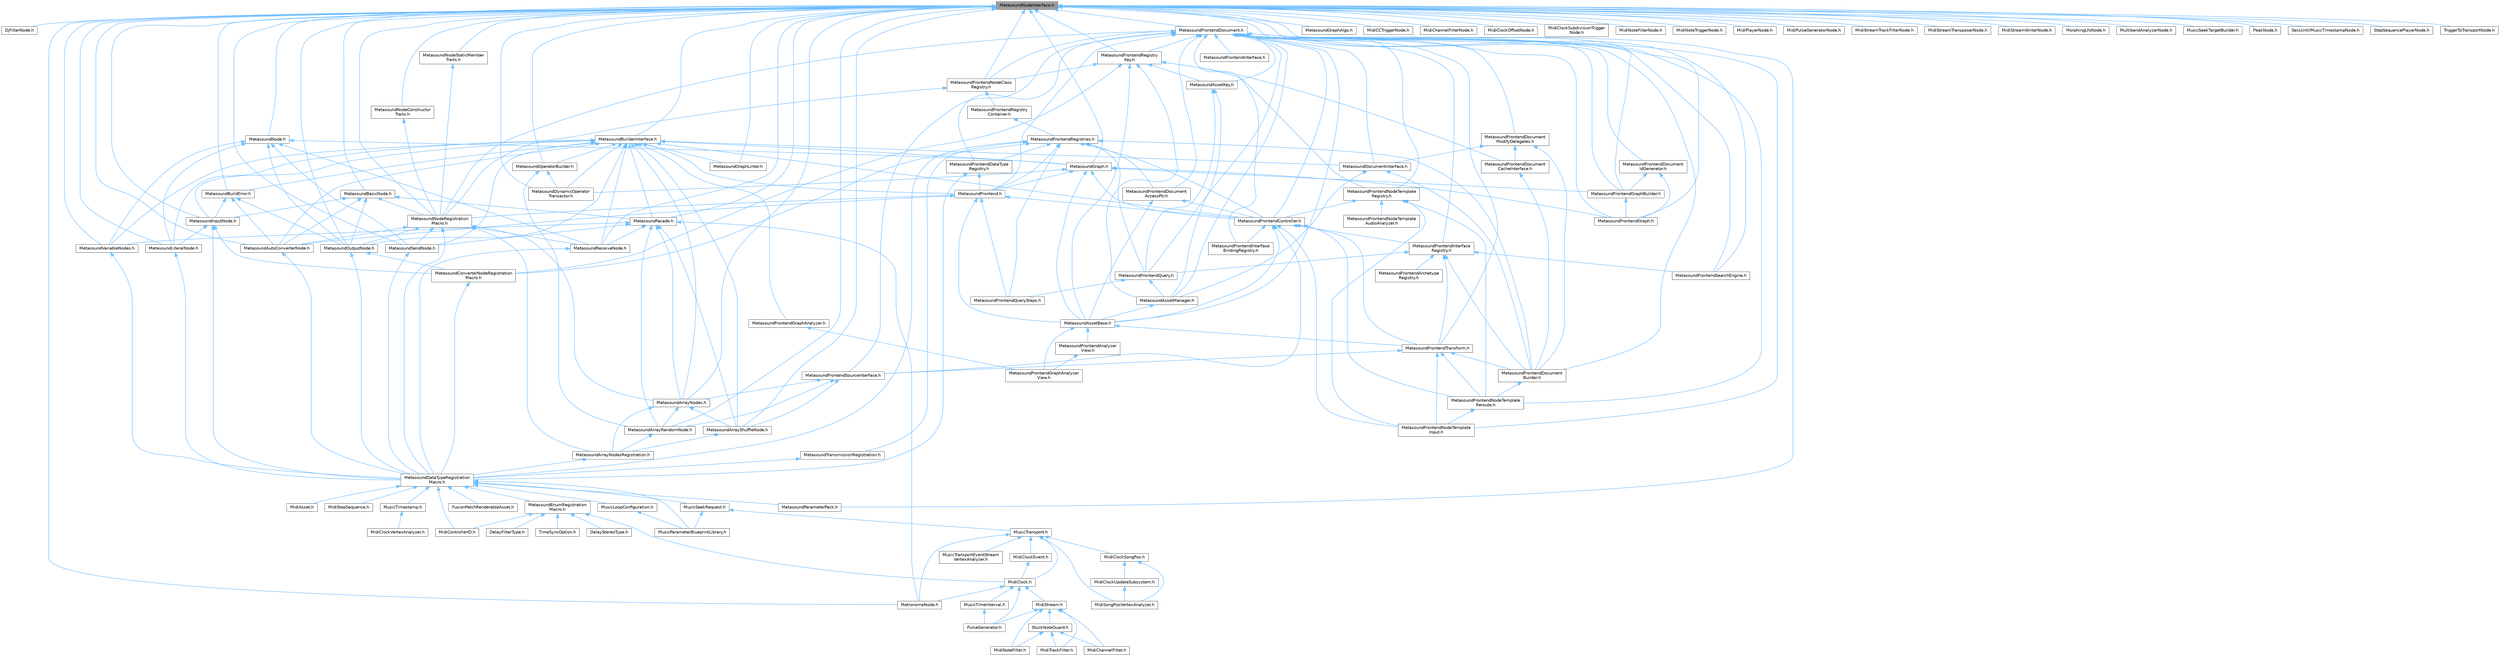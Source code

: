 digraph "MetasoundNodeInterface.h"
{
 // INTERACTIVE_SVG=YES
 // LATEX_PDF_SIZE
  bgcolor="transparent";
  edge [fontname=Helvetica,fontsize=10,labelfontname=Helvetica,labelfontsize=10];
  node [fontname=Helvetica,fontsize=10,shape=box,height=0.2,width=0.4];
  Node1 [id="Node000001",label="MetasoundNodeInterface.h",height=0.2,width=0.4,color="gray40", fillcolor="grey60", style="filled", fontcolor="black",tooltip=" "];
  Node1 -> Node2 [id="edge1_Node000001_Node000002",dir="back",color="steelblue1",style="solid",tooltip=" "];
  Node2 [id="Node000002",label="DjFilterNode.h",height=0.2,width=0.4,color="grey40", fillcolor="white", style="filled",URL="$d8/d6c/DjFilterNode_8h.html",tooltip=" "];
  Node1 -> Node3 [id="edge2_Node000001_Node000003",dir="back",color="steelblue1",style="solid",tooltip=" "];
  Node3 [id="Node000003",label="MetasoundArrayNodes.h",height=0.2,width=0.4,color="grey40", fillcolor="white", style="filled",URL="$de/d05/MetasoundArrayNodes_8h.html",tooltip=" "];
  Node3 -> Node4 [id="edge3_Node000003_Node000004",dir="back",color="steelblue1",style="solid",tooltip=" "];
  Node4 [id="Node000004",label="MetasoundArrayNodesRegistration.h",height=0.2,width=0.4,color="grey40", fillcolor="white", style="filled",URL="$d2/d35/MetasoundArrayNodesRegistration_8h.html",tooltip=" "];
  Node4 -> Node5 [id="edge4_Node000004_Node000005",dir="back",color="steelblue1",style="solid",tooltip=" "];
  Node5 [id="Node000005",label="MetasoundDataTypeRegistration\lMacro.h",height=0.2,width=0.4,color="grey40", fillcolor="white", style="filled",URL="$d1/d2b/MetasoundDataTypeRegistrationMacro_8h.html",tooltip=" "];
  Node5 -> Node6 [id="edge5_Node000005_Node000006",dir="back",color="steelblue1",style="solid",tooltip=" "];
  Node6 [id="Node000006",label="FusionPatchRenderableAsset.h",height=0.2,width=0.4,color="grey40", fillcolor="white", style="filled",URL="$d0/dd5/FusionPatchRenderableAsset_8h.html",tooltip=" "];
  Node5 -> Node7 [id="edge6_Node000005_Node000007",dir="back",color="steelblue1",style="solid",tooltip=" "];
  Node7 [id="Node000007",label="MetasoundEnumRegistration\lMacro.h",height=0.2,width=0.4,color="grey40", fillcolor="white", style="filled",URL="$dd/da6/MetasoundEnumRegistrationMacro_8h.html",tooltip=" "];
  Node7 -> Node8 [id="edge7_Node000007_Node000008",dir="back",color="steelblue1",style="solid",tooltip=" "];
  Node8 [id="Node000008",label="DelayFilterType.h",height=0.2,width=0.4,color="grey40", fillcolor="white", style="filled",URL="$da/d13/DelayFilterType_8h.html",tooltip=" "];
  Node7 -> Node9 [id="edge8_Node000007_Node000009",dir="back",color="steelblue1",style="solid",tooltip=" "];
  Node9 [id="Node000009",label="DelayStereoType.h",height=0.2,width=0.4,color="grey40", fillcolor="white", style="filled",URL="$d4/db3/DelayStereoType_8h.html",tooltip=" "];
  Node7 -> Node10 [id="edge9_Node000007_Node000010",dir="back",color="steelblue1",style="solid",tooltip=" "];
  Node10 [id="Node000010",label="MidiClock.h",height=0.2,width=0.4,color="grey40", fillcolor="white", style="filled",URL="$df/d88/MidiClock_8h.html",tooltip=" "];
  Node10 -> Node11 [id="edge10_Node000010_Node000011",dir="back",color="steelblue1",style="solid",tooltip=" "];
  Node11 [id="Node000011",label="MetronomeNode.h",height=0.2,width=0.4,color="grey40", fillcolor="white", style="filled",URL="$d9/daa/MetronomeNode_8h.html",tooltip=" "];
  Node10 -> Node12 [id="edge11_Node000010_Node000012",dir="back",color="steelblue1",style="solid",tooltip=" "];
  Node12 [id="Node000012",label="MidiStream.h",height=0.2,width=0.4,color="grey40", fillcolor="white", style="filled",URL="$d8/ded/MidiStream_8h.html",tooltip=" "];
  Node12 -> Node13 [id="edge12_Node000012_Node000013",dir="back",color="steelblue1",style="solid",tooltip=" "];
  Node13 [id="Node000013",label="MidiChannelFilter.h",height=0.2,width=0.4,color="grey40", fillcolor="white", style="filled",URL="$d3/dab/MidiChannelFilter_8h.html",tooltip=" "];
  Node12 -> Node14 [id="edge13_Node000012_Node000014",dir="back",color="steelblue1",style="solid",tooltip=" "];
  Node14 [id="Node000014",label="MidiNoteFilter.h",height=0.2,width=0.4,color="grey40", fillcolor="white", style="filled",URL="$d4/d05/MidiNoteFilter_8h.html",tooltip=" "];
  Node12 -> Node15 [id="edge14_Node000012_Node000015",dir="back",color="steelblue1",style="solid",tooltip=" "];
  Node15 [id="Node000015",label="MidiTrackFilter.h",height=0.2,width=0.4,color="grey40", fillcolor="white", style="filled",URL="$d0/d2f/MidiTrackFilter_8h.html",tooltip=" "];
  Node12 -> Node16 [id="edge15_Node000012_Node000016",dir="back",color="steelblue1",style="solid",tooltip=" "];
  Node16 [id="Node000016",label="PulseGenerator.h",height=0.2,width=0.4,color="grey40", fillcolor="white", style="filled",URL="$da/db3/PulseGenerator_8h.html",tooltip=" "];
  Node12 -> Node17 [id="edge16_Node000012_Node000017",dir="back",color="steelblue1",style="solid",tooltip=" "];
  Node17 [id="Node000017",label="StuckNoteGuard.h",height=0.2,width=0.4,color="grey40", fillcolor="white", style="filled",URL="$df/dcf/StuckNoteGuard_8h.html",tooltip=" "];
  Node17 -> Node13 [id="edge17_Node000017_Node000013",dir="back",color="steelblue1",style="solid",tooltip=" "];
  Node17 -> Node14 [id="edge18_Node000017_Node000014",dir="back",color="steelblue1",style="solid",tooltip=" "];
  Node17 -> Node15 [id="edge19_Node000017_Node000015",dir="back",color="steelblue1",style="solid",tooltip=" "];
  Node10 -> Node18 [id="edge20_Node000010_Node000018",dir="back",color="steelblue1",style="solid",tooltip=" "];
  Node18 [id="Node000018",label="MusicTimeInterval.h",height=0.2,width=0.4,color="grey40", fillcolor="white", style="filled",URL="$dc/da7/MusicTimeInterval_8h.html",tooltip=" "];
  Node18 -> Node16 [id="edge21_Node000018_Node000016",dir="back",color="steelblue1",style="solid",tooltip=" "];
  Node10 -> Node16 [id="edge22_Node000010_Node000016",dir="back",color="steelblue1",style="solid",tooltip=" "];
  Node7 -> Node19 [id="edge23_Node000007_Node000019",dir="back",color="steelblue1",style="solid",tooltip=" "];
  Node19 [id="Node000019",label="MidiControllerID.h",height=0.2,width=0.4,color="grey40", fillcolor="white", style="filled",URL="$d0/d53/MidiControllerID_8h.html",tooltip=" "];
  Node7 -> Node20 [id="edge24_Node000007_Node000020",dir="back",color="steelblue1",style="solid",tooltip=" "];
  Node20 [id="Node000020",label="TimeSyncOption.h",height=0.2,width=0.4,color="grey40", fillcolor="white", style="filled",URL="$d4/dc5/HarmonixMetasound_2Public_2HarmonixMetasound_2DataTypes_2TimeSyncOption_8h.html",tooltip=" "];
  Node5 -> Node21 [id="edge25_Node000005_Node000021",dir="back",color="steelblue1",style="solid",tooltip=" "];
  Node21 [id="Node000021",label="MetasoundParameterPack.h",height=0.2,width=0.4,color="grey40", fillcolor="white", style="filled",URL="$d8/d84/MetasoundParameterPack_8h.html",tooltip=" "];
  Node5 -> Node22 [id="edge26_Node000005_Node000022",dir="back",color="steelblue1",style="solid",tooltip=" "];
  Node22 [id="Node000022",label="MidiAsset.h",height=0.2,width=0.4,color="grey40", fillcolor="white", style="filled",URL="$da/d6b/MidiAsset_8h.html",tooltip=" "];
  Node5 -> Node19 [id="edge27_Node000005_Node000019",dir="back",color="steelblue1",style="solid",tooltip=" "];
  Node5 -> Node23 [id="edge28_Node000005_Node000023",dir="back",color="steelblue1",style="solid",tooltip=" "];
  Node23 [id="Node000023",label="MidiStepSequence.h",height=0.2,width=0.4,color="grey40", fillcolor="white", style="filled",URL="$de/dbc/MidiStepSequence_8h.html",tooltip=" "];
  Node5 -> Node24 [id="edge29_Node000005_Node000024",dir="back",color="steelblue1",style="solid",tooltip=" "];
  Node24 [id="Node000024",label="MusicLoopConfiguration.h",height=0.2,width=0.4,color="grey40", fillcolor="white", style="filled",URL="$de/d33/MusicLoopConfiguration_8h.html",tooltip=" "];
  Node24 -> Node25 [id="edge30_Node000024_Node000025",dir="back",color="steelblue1",style="solid",tooltip=" "];
  Node25 [id="Node000025",label="MusicParameterBlueprintLibrary.h",height=0.2,width=0.4,color="grey40", fillcolor="white", style="filled",URL="$d0/d2e/MusicParameterBlueprintLibrary_8h.html",tooltip=" "];
  Node5 -> Node25 [id="edge31_Node000005_Node000025",dir="back",color="steelblue1",style="solid",tooltip=" "];
  Node5 -> Node26 [id="edge32_Node000005_Node000026",dir="back",color="steelblue1",style="solid",tooltip=" "];
  Node26 [id="Node000026",label="MusicSeekRequest.h",height=0.2,width=0.4,color="grey40", fillcolor="white", style="filled",URL="$d0/d38/MusicSeekRequest_8h.html",tooltip=" "];
  Node26 -> Node25 [id="edge33_Node000026_Node000025",dir="back",color="steelblue1",style="solid",tooltip=" "];
  Node26 -> Node27 [id="edge34_Node000026_Node000027",dir="back",color="steelblue1",style="solid",tooltip=" "];
  Node27 [id="Node000027",label="MusicTransport.h",height=0.2,width=0.4,color="grey40", fillcolor="white", style="filled",URL="$d2/d3d/MusicTransport_8h.html",tooltip=" "];
  Node27 -> Node11 [id="edge35_Node000027_Node000011",dir="back",color="steelblue1",style="solid",tooltip=" "];
  Node27 -> Node10 [id="edge36_Node000027_Node000010",dir="back",color="steelblue1",style="solid",tooltip=" "];
  Node27 -> Node28 [id="edge37_Node000027_Node000028",dir="back",color="steelblue1",style="solid",tooltip=" "];
  Node28 [id="Node000028",label="MidiClockEvent.h",height=0.2,width=0.4,color="grey40", fillcolor="white", style="filled",URL="$d7/d7d/MidiClockEvent_8h.html",tooltip=" "];
  Node28 -> Node10 [id="edge38_Node000028_Node000010",dir="back",color="steelblue1",style="solid",tooltip=" "];
  Node27 -> Node29 [id="edge39_Node000027_Node000029",dir="back",color="steelblue1",style="solid",tooltip=" "];
  Node29 [id="Node000029",label="MidiClockSongPos.h",height=0.2,width=0.4,color="grey40", fillcolor="white", style="filled",URL="$d2/d72/MidiClockSongPos_8h.html",tooltip=" "];
  Node29 -> Node30 [id="edge40_Node000029_Node000030",dir="back",color="steelblue1",style="solid",tooltip=" "];
  Node30 [id="Node000030",label="MidiClockUpdateSubsystem.h",height=0.2,width=0.4,color="grey40", fillcolor="white", style="filled",URL="$dc/d52/MidiClockUpdateSubsystem_8h.html",tooltip=" "];
  Node30 -> Node31 [id="edge41_Node000030_Node000031",dir="back",color="steelblue1",style="solid",tooltip=" "];
  Node31 [id="Node000031",label="MidiSongPosVertexAnalyzer.h",height=0.2,width=0.4,color="grey40", fillcolor="white", style="filled",URL="$db/d10/MidiSongPosVertexAnalyzer_8h.html",tooltip=" "];
  Node29 -> Node31 [id="edge42_Node000029_Node000031",dir="back",color="steelblue1",style="solid",tooltip=" "];
  Node27 -> Node31 [id="edge43_Node000027_Node000031",dir="back",color="steelblue1",style="solid",tooltip=" "];
  Node27 -> Node32 [id="edge44_Node000027_Node000032",dir="back",color="steelblue1",style="solid",tooltip=" "];
  Node32 [id="Node000032",label="MusicTransportEventStream\lVertexAnalyzer.h",height=0.2,width=0.4,color="grey40", fillcolor="white", style="filled",URL="$d1/da4/MusicTransportEventStreamVertexAnalyzer_8h.html",tooltip=" "];
  Node5 -> Node33 [id="edge45_Node000005_Node000033",dir="back",color="steelblue1",style="solid",tooltip=" "];
  Node33 [id="Node000033",label="MusicTimestamp.h",height=0.2,width=0.4,color="grey40", fillcolor="white", style="filled",URL="$dc/d8f/MusicTimestamp_8h.html",tooltip=" "];
  Node33 -> Node34 [id="edge46_Node000033_Node000034",dir="back",color="steelblue1",style="solid",tooltip=" "];
  Node34 [id="Node000034",label="MidiClockVertexAnalyzer.h",height=0.2,width=0.4,color="grey40", fillcolor="white", style="filled",URL="$d5/dfa/MidiClockVertexAnalyzer_8h.html",tooltip=" "];
  Node3 -> Node35 [id="edge47_Node000003_Node000035",dir="back",color="steelblue1",style="solid",tooltip=" "];
  Node35 [id="Node000035",label="MetasoundArrayRandomNode.h",height=0.2,width=0.4,color="grey40", fillcolor="white", style="filled",URL="$d3/d94/MetasoundArrayRandomNode_8h.html",tooltip=" "];
  Node35 -> Node4 [id="edge48_Node000035_Node000004",dir="back",color="steelblue1",style="solid",tooltip=" "];
  Node3 -> Node36 [id="edge49_Node000003_Node000036",dir="back",color="steelblue1",style="solid",tooltip=" "];
  Node36 [id="Node000036",label="MetasoundArrayShuffleNode.h",height=0.2,width=0.4,color="grey40", fillcolor="white", style="filled",URL="$db/dcb/MetasoundArrayShuffleNode_8h.html",tooltip=" "];
  Node36 -> Node4 [id="edge50_Node000036_Node000004",dir="back",color="steelblue1",style="solid",tooltip=" "];
  Node1 -> Node35 [id="edge51_Node000001_Node000035",dir="back",color="steelblue1",style="solid",tooltip=" "];
  Node1 -> Node36 [id="edge52_Node000001_Node000036",dir="back",color="steelblue1",style="solid",tooltip=" "];
  Node1 -> Node37 [id="edge53_Node000001_Node000037",dir="back",color="steelblue1",style="solid",tooltip=" "];
  Node37 [id="Node000037",label="MetasoundAutoConverterNode.h",height=0.2,width=0.4,color="grey40", fillcolor="white", style="filled",URL="$de/d7e/MetasoundAutoConverterNode_8h.html",tooltip=" "];
  Node37 -> Node5 [id="edge54_Node000037_Node000005",dir="back",color="steelblue1",style="solid",tooltip=" "];
  Node1 -> Node38 [id="edge55_Node000001_Node000038",dir="back",color="steelblue1",style="solid",tooltip=" "];
  Node38 [id="Node000038",label="MetasoundBasicNode.h",height=0.2,width=0.4,color="grey40", fillcolor="white", style="filled",URL="$d2/d9e/MetasoundBasicNode_8h.html",tooltip=" "];
  Node38 -> Node37 [id="edge56_Node000038_Node000037",dir="back",color="steelblue1",style="solid",tooltip=" "];
  Node38 -> Node39 [id="edge57_Node000038_Node000039",dir="back",color="steelblue1",style="solid",tooltip=" "];
  Node39 [id="Node000039",label="MetasoundFacade.h",height=0.2,width=0.4,color="grey40", fillcolor="white", style="filled",URL="$d2/deb/MetasoundFacade_8h.html",tooltip=" "];
  Node39 -> Node3 [id="edge58_Node000039_Node000003",dir="back",color="steelblue1",style="solid",tooltip=" "];
  Node39 -> Node35 [id="edge59_Node000039_Node000035",dir="back",color="steelblue1",style="solid",tooltip=" "];
  Node39 -> Node36 [id="edge60_Node000039_Node000036",dir="back",color="steelblue1",style="solid",tooltip=" "];
  Node39 -> Node40 [id="edge61_Node000039_Node000040",dir="back",color="steelblue1",style="solid",tooltip=" "];
  Node40 [id="Node000040",label="MetasoundReceiveNode.h",height=0.2,width=0.4,color="grey40", fillcolor="white", style="filled",URL="$d3/d08/MetasoundReceiveNode_8h.html",tooltip=" "];
  Node40 -> Node5 [id="edge62_Node000040_Node000005",dir="back",color="steelblue1",style="solid",tooltip=" "];
  Node39 -> Node41 [id="edge63_Node000039_Node000041",dir="back",color="steelblue1",style="solid",tooltip=" "];
  Node41 [id="Node000041",label="MetasoundSendNode.h",height=0.2,width=0.4,color="grey40", fillcolor="white", style="filled",URL="$dc/dca/MetasoundSendNode_8h.html",tooltip=" "];
  Node41 -> Node5 [id="edge64_Node000041_Node000005",dir="back",color="steelblue1",style="solid",tooltip=" "];
  Node39 -> Node42 [id="edge65_Node000039_Node000042",dir="back",color="steelblue1",style="solid",tooltip=" "];
  Node42 [id="Node000042",label="MetasoundVariableNodes.h",height=0.2,width=0.4,color="grey40", fillcolor="white", style="filled",URL="$d8/d34/MetasoundVariableNodes_8h.html",tooltip=" "];
  Node42 -> Node5 [id="edge66_Node000042_Node000005",dir="back",color="steelblue1",style="solid",tooltip=" "];
  Node39 -> Node11 [id="edge67_Node000039_Node000011",dir="back",color="steelblue1",style="solid",tooltip=" "];
  Node38 -> Node43 [id="edge68_Node000038_Node000043",dir="back",color="steelblue1",style="solid",tooltip=" "];
  Node43 [id="Node000043",label="MetasoundInputNode.h",height=0.2,width=0.4,color="grey40", fillcolor="white", style="filled",URL="$d3/d30/MetasoundInputNode_8h.html",tooltip=" "];
  Node43 -> Node44 [id="edge69_Node000043_Node000044",dir="back",color="steelblue1",style="solid",tooltip=" "];
  Node44 [id="Node000044",label="MetasoundConverterNodeRegistration\lMacro.h",height=0.2,width=0.4,color="grey40", fillcolor="white", style="filled",URL="$d1/de5/MetasoundConverterNodeRegistrationMacro_8h.html",tooltip=" "];
  Node44 -> Node5 [id="edge70_Node000044_Node000005",dir="back",color="steelblue1",style="solid",tooltip=" "];
  Node43 -> Node5 [id="edge71_Node000043_Node000005",dir="back",color="steelblue1",style="solid",tooltip=" "];
  Node43 -> Node45 [id="edge72_Node000043_Node000045",dir="back",color="steelblue1",style="solid",tooltip=" "];
  Node45 [id="Node000045",label="MetasoundLiteralNode.h",height=0.2,width=0.4,color="grey40", fillcolor="white", style="filled",URL="$db/d1d/MetasoundLiteralNode_8h.html",tooltip=" "];
  Node45 -> Node5 [id="edge73_Node000045_Node000005",dir="back",color="steelblue1",style="solid",tooltip=" "];
  Node38 -> Node46 [id="edge74_Node000038_Node000046",dir="back",color="steelblue1",style="solid",tooltip=" "];
  Node46 [id="Node000046",label="MetasoundNodeRegistration\lMacro.h",height=0.2,width=0.4,color="grey40", fillcolor="white", style="filled",URL="$d3/d0b/MetasoundNodeRegistrationMacro_8h.html",tooltip=" "];
  Node46 -> Node3 [id="edge75_Node000046_Node000003",dir="back",color="steelblue1",style="solid",tooltip=" "];
  Node46 -> Node4 [id="edge76_Node000046_Node000004",dir="back",color="steelblue1",style="solid",tooltip=" "];
  Node46 -> Node37 [id="edge77_Node000046_Node000037",dir="back",color="steelblue1",style="solid",tooltip=" "];
  Node46 -> Node5 [id="edge78_Node000046_Node000005",dir="back",color="steelblue1",style="solid",tooltip=" "];
  Node46 -> Node47 [id="edge79_Node000046_Node000047",dir="back",color="steelblue1",style="solid",tooltip=" "];
  Node47 [id="Node000047",label="MetasoundOutputNode.h",height=0.2,width=0.4,color="grey40", fillcolor="white", style="filled",URL="$d5/d06/MetasoundOutputNode_8h.html",tooltip=" "];
  Node47 -> Node44 [id="edge80_Node000047_Node000044",dir="back",color="steelblue1",style="solid",tooltip=" "];
  Node47 -> Node5 [id="edge81_Node000047_Node000005",dir="back",color="steelblue1",style="solid",tooltip=" "];
  Node46 -> Node40 [id="edge82_Node000046_Node000040",dir="back",color="steelblue1",style="solid",tooltip=" "];
  Node46 -> Node41 [id="edge83_Node000046_Node000041",dir="back",color="steelblue1",style="solid",tooltip=" "];
  Node38 -> Node47 [id="edge84_Node000038_Node000047",dir="back",color="steelblue1",style="solid",tooltip=" "];
  Node1 -> Node48 [id="edge85_Node000001_Node000048",dir="back",color="steelblue1",style="solid",tooltip=" "];
  Node48 [id="Node000048",label="MetasoundBuildError.h",height=0.2,width=0.4,color="grey40", fillcolor="white", style="filled",URL="$d6/d6d/MetasoundBuildError_8h.html",tooltip=" "];
  Node48 -> Node37 [id="edge86_Node000048_Node000037",dir="back",color="steelblue1",style="solid",tooltip=" "];
  Node48 -> Node43 [id="edge87_Node000048_Node000043",dir="back",color="steelblue1",style="solid",tooltip=" "];
  Node48 -> Node47 [id="edge88_Node000048_Node000047",dir="back",color="steelblue1",style="solid",tooltip=" "];
  Node1 -> Node49 [id="edge89_Node000001_Node000049",dir="back",color="steelblue1",style="solid",tooltip=" "];
  Node49 [id="Node000049",label="MetasoundBuilderInterface.h",height=0.2,width=0.4,color="grey40", fillcolor="white", style="filled",URL="$d9/d0d/MetasoundBuilderInterface_8h.html",tooltip=" "];
  Node49 -> Node3 [id="edge90_Node000049_Node000003",dir="back",color="steelblue1",style="solid",tooltip=" "];
  Node49 -> Node36 [id="edge91_Node000049_Node000036",dir="back",color="steelblue1",style="solid",tooltip=" "];
  Node49 -> Node37 [id="edge92_Node000049_Node000037",dir="back",color="steelblue1",style="solid",tooltip=" "];
  Node49 -> Node48 [id="edge93_Node000049_Node000048",dir="back",color="steelblue1",style="solid",tooltip=" "];
  Node49 -> Node50 [id="edge94_Node000049_Node000050",dir="back",color="steelblue1",style="solid",tooltip=" "];
  Node50 [id="Node000050",label="MetasoundDocumentInterface.h",height=0.2,width=0.4,color="grey40", fillcolor="white", style="filled",URL="$dd/dfb/MetasoundDocumentInterface_8h.html",tooltip=" "];
  Node50 -> Node51 [id="edge95_Node000050_Node000051",dir="back",color="steelblue1",style="solid",tooltip=" "];
  Node51 [id="Node000051",label="MetasoundAssetManager.h",height=0.2,width=0.4,color="grey40", fillcolor="white", style="filled",URL="$dd/da3/MetasoundAssetManager_8h.html",tooltip=" "];
  Node51 -> Node52 [id="edge96_Node000051_Node000052",dir="back",color="steelblue1",style="solid",tooltip=" "];
  Node52 [id="Node000052",label="MetasoundAssetBase.h",height=0.2,width=0.4,color="grey40", fillcolor="white", style="filled",URL="$d5/d81/MetasoundAssetBase_8h.html",tooltip=" "];
  Node52 -> Node53 [id="edge97_Node000052_Node000053",dir="back",color="steelblue1",style="solid",tooltip=" "];
  Node53 [id="Node000053",label="MetasoundFrontendAnalyzer\lView.h",height=0.2,width=0.4,color="grey40", fillcolor="white", style="filled",URL="$d0/d5e/MetasoundFrontendAnalyzerView_8h.html",tooltip=" "];
  Node53 -> Node54 [id="edge98_Node000053_Node000054",dir="back",color="steelblue1",style="solid",tooltip=" "];
  Node54 [id="Node000054",label="MetasoundFrontendGraphAnalyzer\lView.h",height=0.2,width=0.4,color="grey40", fillcolor="white", style="filled",URL="$d6/dd1/MetasoundFrontendGraphAnalyzerView_8h.html",tooltip=" "];
  Node52 -> Node54 [id="edge99_Node000052_Node000054",dir="back",color="steelblue1",style="solid",tooltip=" "];
  Node52 -> Node55 [id="edge100_Node000052_Node000055",dir="back",color="steelblue1",style="solid",tooltip=" "];
  Node55 [id="Node000055",label="MetasoundFrontendTransform.h",height=0.2,width=0.4,color="grey40", fillcolor="white", style="filled",URL="$dc/d48/MetasoundFrontendTransform_8h.html",tooltip=" "];
  Node55 -> Node56 [id="edge101_Node000055_Node000056",dir="back",color="steelblue1",style="solid",tooltip=" "];
  Node56 [id="Node000056",label="MetasoundFrontendDocument\lBuilder.h",height=0.2,width=0.4,color="grey40", fillcolor="white", style="filled",URL="$da/dfa/MetasoundFrontendDocumentBuilder_8h.html",tooltip=" "];
  Node56 -> Node57 [id="edge102_Node000056_Node000057",dir="back",color="steelblue1",style="solid",tooltip=" "];
  Node57 [id="Node000057",label="MetasoundFrontendNodeTemplate\lReroute.h",height=0.2,width=0.4,color="grey40", fillcolor="white", style="filled",URL="$d7/d33/MetasoundFrontendNodeTemplateReroute_8h.html",tooltip=" "];
  Node57 -> Node58 [id="edge103_Node000057_Node000058",dir="back",color="steelblue1",style="solid",tooltip=" "];
  Node58 [id="Node000058",label="MetasoundFrontendNodeTemplate\lInput.h",height=0.2,width=0.4,color="grey40", fillcolor="white", style="filled",URL="$d6/d69/MetasoundFrontendNodeTemplateInput_8h.html",tooltip=" "];
  Node55 -> Node58 [id="edge104_Node000055_Node000058",dir="back",color="steelblue1",style="solid",tooltip=" "];
  Node55 -> Node57 [id="edge105_Node000055_Node000057",dir="back",color="steelblue1",style="solid",tooltip=" "];
  Node55 -> Node59 [id="edge106_Node000055_Node000059",dir="back",color="steelblue1",style="solid",tooltip=" "];
  Node59 [id="Node000059",label="MetasoundFrontendSourceInterface.h",height=0.2,width=0.4,color="grey40", fillcolor="white", style="filled",URL="$de/db5/MetasoundFrontendSourceInterface_8h.html",tooltip=" "];
  Node59 -> Node3 [id="edge107_Node000059_Node000003",dir="back",color="steelblue1",style="solid",tooltip=" "];
  Node59 -> Node35 [id="edge108_Node000059_Node000035",dir="back",color="steelblue1",style="solid",tooltip=" "];
  Node59 -> Node36 [id="edge109_Node000059_Node000036",dir="back",color="steelblue1",style="solid",tooltip=" "];
  Node50 -> Node56 [id="edge110_Node000050_Node000056",dir="back",color="steelblue1",style="solid",tooltip=" "];
  Node49 -> Node60 [id="edge111_Node000049_Node000060",dir="back",color="steelblue1",style="solid",tooltip=" "];
  Node60 [id="Node000060",label="MetasoundDynamicOperator\lTransactor.h",height=0.2,width=0.4,color="grey40", fillcolor="white", style="filled",URL="$dc/dbd/MetasoundDynamicOperatorTransactor_8h.html",tooltip=" "];
  Node49 -> Node39 [id="edge112_Node000049_Node000039",dir="back",color="steelblue1",style="solid",tooltip=" "];
  Node49 -> Node61 [id="edge113_Node000049_Node000061",dir="back",color="steelblue1",style="solid",tooltip=" "];
  Node61 [id="Node000061",label="MetasoundFrontend.h",height=0.2,width=0.4,color="grey40", fillcolor="white", style="filled",URL="$d4/d31/MetasoundFrontend_8h.html",tooltip=" "];
  Node61 -> Node52 [id="edge114_Node000061_Node000052",dir="back",color="steelblue1",style="solid",tooltip=" "];
  Node61 -> Node37 [id="edge115_Node000061_Node000037",dir="back",color="steelblue1",style="solid",tooltip=" "];
  Node61 -> Node62 [id="edge116_Node000061_Node000062",dir="back",color="steelblue1",style="solid",tooltip=" "];
  Node62 [id="Node000062",label="MetasoundFrontendController.h",height=0.2,width=0.4,color="grey40", fillcolor="white", style="filled",URL="$d0/d64/MetasoundFrontendController_8h.html",tooltip=" "];
  Node62 -> Node52 [id="edge117_Node000062_Node000052",dir="back",color="steelblue1",style="solid",tooltip=" "];
  Node62 -> Node63 [id="edge118_Node000062_Node000063",dir="back",color="steelblue1",style="solid",tooltip=" "];
  Node63 [id="Node000063",label="MetasoundFrontendInterface\lBindingRegistry.h",height=0.2,width=0.4,color="grey40", fillcolor="white", style="filled",URL="$da/de4/MetasoundFrontendInterfaceBindingRegistry_8h.html",tooltip=" "];
  Node62 -> Node64 [id="edge119_Node000062_Node000064",dir="back",color="steelblue1",style="solid",tooltip=" "];
  Node64 [id="Node000064",label="MetasoundFrontendInterface\lRegistry.h",height=0.2,width=0.4,color="grey40", fillcolor="white", style="filled",URL="$d7/d91/MetasoundFrontendInterfaceRegistry_8h.html",tooltip=" "];
  Node64 -> Node65 [id="edge120_Node000064_Node000065",dir="back",color="steelblue1",style="solid",tooltip=" "];
  Node65 [id="Node000065",label="MetasoundFrontendArchetype\lRegistry.h",height=0.2,width=0.4,color="grey40", fillcolor="white", style="filled",URL="$db/d0e/MetasoundFrontendArchetypeRegistry_8h.html",tooltip=" "];
  Node64 -> Node56 [id="edge121_Node000064_Node000056",dir="back",color="steelblue1",style="solid",tooltip=" "];
  Node64 -> Node66 [id="edge122_Node000064_Node000066",dir="back",color="steelblue1",style="solid",tooltip=" "];
  Node66 [id="Node000066",label="MetasoundFrontendQuery.h",height=0.2,width=0.4,color="grey40", fillcolor="white", style="filled",URL="$d6/dba/MetasoundFrontendQuery_8h.html",tooltip=" "];
  Node66 -> Node51 [id="edge123_Node000066_Node000051",dir="back",color="steelblue1",style="solid",tooltip=" "];
  Node66 -> Node67 [id="edge124_Node000066_Node000067",dir="back",color="steelblue1",style="solid",tooltip=" "];
  Node67 [id="Node000067",label="MetasoundFrontendQuerySteps.h",height=0.2,width=0.4,color="grey40", fillcolor="white", style="filled",URL="$d1/d63/MetasoundFrontendQuerySteps_8h.html",tooltip=" "];
  Node64 -> Node68 [id="edge125_Node000064_Node000068",dir="back",color="steelblue1",style="solid",tooltip=" "];
  Node68 [id="Node000068",label="MetasoundFrontendSearchEngine.h",height=0.2,width=0.4,color="grey40", fillcolor="white", style="filled",URL="$d3/de8/MetasoundFrontendSearchEngine_8h.html",tooltip=" "];
  Node64 -> Node55 [id="edge126_Node000064_Node000055",dir="back",color="steelblue1",style="solid",tooltip=" "];
  Node62 -> Node58 [id="edge127_Node000062_Node000058",dir="back",color="steelblue1",style="solid",tooltip=" "];
  Node62 -> Node57 [id="edge128_Node000062_Node000057",dir="back",color="steelblue1",style="solid",tooltip=" "];
  Node62 -> Node59 [id="edge129_Node000062_Node000059",dir="back",color="steelblue1",style="solid",tooltip=" "];
  Node62 -> Node55 [id="edge130_Node000062_Node000055",dir="back",color="steelblue1",style="solid",tooltip=" "];
  Node61 -> Node67 [id="edge131_Node000061_Node000067",dir="back",color="steelblue1",style="solid",tooltip=" "];
  Node61 -> Node46 [id="edge132_Node000061_Node000046",dir="back",color="steelblue1",style="solid",tooltip=" "];
  Node49 -> Node62 [id="edge133_Node000049_Node000062",dir="back",color="steelblue1",style="solid",tooltip=" "];
  Node49 -> Node69 [id="edge134_Node000049_Node000069",dir="back",color="steelblue1",style="solid",tooltip=" "];
  Node69 [id="Node000069",label="MetasoundFrontendGraphAnalyzer.h",height=0.2,width=0.4,color="grey40", fillcolor="white", style="filled",URL="$de/d04/MetasoundFrontendGraphAnalyzer_8h.html",tooltip=" "];
  Node69 -> Node54 [id="edge135_Node000069_Node000054",dir="back",color="steelblue1",style="solid",tooltip=" "];
  Node49 -> Node70 [id="edge136_Node000049_Node000070",dir="back",color="steelblue1",style="solid",tooltip=" "];
  Node70 [id="Node000070",label="MetasoundGraph.h",height=0.2,width=0.4,color="grey40", fillcolor="white", style="filled",URL="$de/d89/MetasoundGraph_8h.html",tooltip=" "];
  Node70 -> Node52 [id="edge137_Node000070_Node000052",dir="back",color="steelblue1",style="solid",tooltip=" "];
  Node70 -> Node60 [id="edge138_Node000070_Node000060",dir="back",color="steelblue1",style="solid",tooltip=" "];
  Node70 -> Node61 [id="edge139_Node000070_Node000061",dir="back",color="steelblue1",style="solid",tooltip=" "];
  Node70 -> Node62 [id="edge140_Node000070_Node000062",dir="back",color="steelblue1",style="solid",tooltip=" "];
  Node70 -> Node71 [id="edge141_Node000070_Node000071",dir="back",color="steelblue1",style="solid",tooltip=" "];
  Node71 [id="Node000071",label="MetasoundFrontendGraph.h",height=0.2,width=0.4,color="grey40", fillcolor="white", style="filled",URL="$db/d4b/MetasoundFrontendGraph_8h.html",tooltip=" "];
  Node70 -> Node72 [id="edge142_Node000070_Node000072",dir="back",color="steelblue1",style="solid",tooltip=" "];
  Node72 [id="Node000072",label="MetasoundFrontendGraphBuilder.h",height=0.2,width=0.4,color="grey40", fillcolor="white", style="filled",URL="$d4/d98/MetasoundFrontendGraphBuilder_8h.html",tooltip=" "];
  Node72 -> Node71 [id="edge143_Node000072_Node000071",dir="back",color="steelblue1",style="solid",tooltip=" "];
  Node49 -> Node73 [id="edge144_Node000049_Node000073",dir="back",color="steelblue1",style="solid",tooltip=" "];
  Node73 [id="Node000073",label="MetasoundGraphLinter.h",height=0.2,width=0.4,color="grey40", fillcolor="white", style="filled",URL="$de/d0a/MetasoundGraphLinter_8h.html",tooltip=" "];
  Node49 -> Node43 [id="edge145_Node000049_Node000043",dir="back",color="steelblue1",style="solid",tooltip=" "];
  Node49 -> Node45 [id="edge146_Node000049_Node000045",dir="back",color="steelblue1",style="solid",tooltip=" "];
  Node49 -> Node74 [id="edge147_Node000049_Node000074",dir="back",color="steelblue1",style="solid",tooltip=" "];
  Node74 [id="Node000074",label="MetasoundOperatorBuilder.h",height=0.2,width=0.4,color="grey40", fillcolor="white", style="filled",URL="$de/d63/MetasoundOperatorBuilder_8h.html",tooltip=" "];
  Node74 -> Node35 [id="edge148_Node000074_Node000035",dir="back",color="steelblue1",style="solid",tooltip=" "];
  Node74 -> Node60 [id="edge149_Node000074_Node000060",dir="back",color="steelblue1",style="solid",tooltip=" "];
  Node49 -> Node47 [id="edge150_Node000049_Node000047",dir="back",color="steelblue1",style="solid",tooltip=" "];
  Node49 -> Node40 [id="edge151_Node000049_Node000040",dir="back",color="steelblue1",style="solid",tooltip=" "];
  Node49 -> Node41 [id="edge152_Node000049_Node000041",dir="back",color="steelblue1",style="solid",tooltip=" "];
  Node49 -> Node42 [id="edge153_Node000049_Node000042",dir="back",color="steelblue1",style="solid",tooltip=" "];
  Node1 -> Node60 [id="edge154_Node000001_Node000060",dir="back",color="steelblue1",style="solid",tooltip=" "];
  Node1 -> Node39 [id="edge155_Node000001_Node000039",dir="back",color="steelblue1",style="solid",tooltip=" "];
  Node1 -> Node75 [id="edge156_Node000001_Node000075",dir="back",color="steelblue1",style="solid",tooltip=" "];
  Node75 [id="Node000075",label="MetasoundFrontendDocument.h",height=0.2,width=0.4,color="grey40", fillcolor="white", style="filled",URL="$d2/de7/MetasoundFrontendDocument_8h.html",tooltip=" "];
  Node75 -> Node52 [id="edge157_Node000075_Node000052",dir="back",color="steelblue1",style="solid",tooltip=" "];
  Node75 -> Node76 [id="edge158_Node000075_Node000076",dir="back",color="steelblue1",style="solid",tooltip=" "];
  Node76 [id="Node000076",label="MetasoundAssetKey.h",height=0.2,width=0.4,color="grey40", fillcolor="white", style="filled",URL="$d9/d63/MetasoundAssetKey_8h.html",tooltip=" "];
  Node76 -> Node51 [id="edge159_Node000076_Node000051",dir="back",color="steelblue1",style="solid",tooltip=" "];
  Node76 -> Node66 [id="edge160_Node000076_Node000066",dir="back",color="steelblue1",style="solid",tooltip=" "];
  Node75 -> Node51 [id="edge161_Node000075_Node000051",dir="back",color="steelblue1",style="solid",tooltip=" "];
  Node75 -> Node50 [id="edge162_Node000075_Node000050",dir="back",color="steelblue1",style="solid",tooltip=" "];
  Node75 -> Node61 [id="edge163_Node000075_Node000061",dir="back",color="steelblue1",style="solid",tooltip=" "];
  Node75 -> Node62 [id="edge164_Node000075_Node000062",dir="back",color="steelblue1",style="solid",tooltip=" "];
  Node75 -> Node77 [id="edge165_Node000075_Node000077",dir="back",color="steelblue1",style="solid",tooltip=" "];
  Node77 [id="Node000077",label="MetasoundFrontendDataType\lRegistry.h",height=0.2,width=0.4,color="grey40", fillcolor="white", style="filled",URL="$d3/d48/MetasoundFrontendDataTypeRegistry_8h.html",tooltip=" "];
  Node77 -> Node5 [id="edge166_Node000077_Node000005",dir="back",color="steelblue1",style="solid",tooltip=" "];
  Node77 -> Node61 [id="edge167_Node000077_Node000061",dir="back",color="steelblue1",style="solid",tooltip=" "];
  Node75 -> Node78 [id="edge168_Node000075_Node000078",dir="back",color="steelblue1",style="solid",tooltip=" "];
  Node78 [id="Node000078",label="MetasoundFrontendDocument\lAccessPtr.h",height=0.2,width=0.4,color="grey40", fillcolor="white", style="filled",URL="$d6/daa/MetasoundFrontendDocumentAccessPtr_8h.html",tooltip=" "];
  Node78 -> Node52 [id="edge169_Node000078_Node000052",dir="back",color="steelblue1",style="solid",tooltip=" "];
  Node78 -> Node62 [id="edge170_Node000078_Node000062",dir="back",color="steelblue1",style="solid",tooltip=" "];
  Node75 -> Node56 [id="edge171_Node000075_Node000056",dir="back",color="steelblue1",style="solid",tooltip=" "];
  Node75 -> Node79 [id="edge172_Node000075_Node000079",dir="back",color="steelblue1",style="solid",tooltip=" "];
  Node79 [id="Node000079",label="MetasoundFrontendDocument\lIdGenerator.h",height=0.2,width=0.4,color="grey40", fillcolor="white", style="filled",URL="$dc/d7e/MetasoundFrontendDocumentIdGenerator_8h.html",tooltip=" "];
  Node79 -> Node71 [id="edge173_Node000079_Node000071",dir="back",color="steelblue1",style="solid",tooltip=" "];
  Node79 -> Node72 [id="edge174_Node000079_Node000072",dir="back",color="steelblue1",style="solid",tooltip=" "];
  Node75 -> Node80 [id="edge175_Node000075_Node000080",dir="back",color="steelblue1",style="solid",tooltip=" "];
  Node80 [id="Node000080",label="MetasoundFrontendDocument\lModifyDelegates.h",height=0.2,width=0.4,color="grey40", fillcolor="white", style="filled",URL="$d8/dfc/MetasoundFrontendDocumentModifyDelegates_8h.html",tooltip=" "];
  Node80 -> Node50 [id="edge176_Node000080_Node000050",dir="back",color="steelblue1",style="solid",tooltip=" "];
  Node80 -> Node56 [id="edge177_Node000080_Node000056",dir="back",color="steelblue1",style="solid",tooltip=" "];
  Node80 -> Node81 [id="edge178_Node000080_Node000081",dir="back",color="steelblue1",style="solid",tooltip=" "];
  Node81 [id="Node000081",label="MetasoundFrontendDocument\lCacheInterface.h",height=0.2,width=0.4,color="grey40", fillcolor="white", style="filled",URL="$d9/d74/MetasoundFrontendDocumentCacheInterface_8h.html",tooltip=" "];
  Node81 -> Node56 [id="edge179_Node000081_Node000056",dir="back",color="steelblue1",style="solid",tooltip=" "];
  Node75 -> Node71 [id="edge180_Node000075_Node000071",dir="back",color="steelblue1",style="solid",tooltip=" "];
  Node75 -> Node72 [id="edge181_Node000075_Node000072",dir="back",color="steelblue1",style="solid",tooltip=" "];
  Node75 -> Node82 [id="edge182_Node000075_Node000082",dir="back",color="steelblue1",style="solid",tooltip=" "];
  Node82 [id="Node000082",label="MetasoundFrontendInterface.h",height=0.2,width=0.4,color="grey40", fillcolor="white", style="filled",URL="$df/d45/MetasoundFrontendInterface_8h.html",tooltip=" "];
  Node75 -> Node63 [id="edge183_Node000075_Node000063",dir="back",color="steelblue1",style="solid",tooltip=" "];
  Node75 -> Node64 [id="edge184_Node000075_Node000064",dir="back",color="steelblue1",style="solid",tooltip=" "];
  Node75 -> Node83 [id="edge185_Node000075_Node000083",dir="back",color="steelblue1",style="solid",tooltip=" "];
  Node83 [id="Node000083",label="MetasoundFrontendNodeClass\lRegistry.h",height=0.2,width=0.4,color="grey40", fillcolor="white", style="filled",URL="$d3/d29/MetasoundFrontendNodeClassRegistry_8h.html",tooltip=" "];
  Node83 -> Node84 [id="edge186_Node000083_Node000084",dir="back",color="steelblue1",style="solid",tooltip=" "];
  Node84 [id="Node000084",label="MetasoundFrontendRegistry\lContainer.h",height=0.2,width=0.4,color="grey40", fillcolor="white", style="filled",URL="$dd/d2f/MetasoundFrontendRegistryContainer_8h.html",tooltip=" "];
  Node84 -> Node85 [id="edge187_Node000084_Node000085",dir="back",color="steelblue1",style="solid",tooltip=" "];
  Node85 [id="Node000085",label="MetasoundFrontendRegistries.h",height=0.2,width=0.4,color="grey40", fillcolor="white", style="filled",URL="$db/d02/MetasoundFrontendRegistries_8h.html",tooltip=" "];
  Node85 -> Node44 [id="edge188_Node000085_Node000044",dir="back",color="steelblue1",style="solid",tooltip=" "];
  Node85 -> Node5 [id="edge189_Node000085_Node000005",dir="back",color="steelblue1",style="solid",tooltip=" "];
  Node85 -> Node61 [id="edge190_Node000085_Node000061",dir="back",color="steelblue1",style="solid",tooltip=" "];
  Node85 -> Node62 [id="edge191_Node000085_Node000062",dir="back",color="steelblue1",style="solid",tooltip=" "];
  Node85 -> Node77 [id="edge192_Node000085_Node000077",dir="back",color="steelblue1",style="solid",tooltip=" "];
  Node85 -> Node78 [id="edge193_Node000085_Node000078",dir="back",color="steelblue1",style="solid",tooltip=" "];
  Node85 -> Node56 [id="edge194_Node000085_Node000056",dir="back",color="steelblue1",style="solid",tooltip=" "];
  Node85 -> Node66 [id="edge195_Node000085_Node000066",dir="back",color="steelblue1",style="solid",tooltip=" "];
  Node85 -> Node67 [id="edge196_Node000085_Node000067",dir="back",color="steelblue1",style="solid",tooltip=" "];
  Node85 -> Node86 [id="edge197_Node000085_Node000086",dir="back",color="steelblue1",style="solid",tooltip=" "];
  Node86 [id="Node000086",label="MetasoundTransmissionRegistration.h",height=0.2,width=0.4,color="grey40", fillcolor="white", style="filled",URL="$d8/da5/MetasoundTransmissionRegistration_8h.html",tooltip=" "];
  Node86 -> Node5 [id="edge198_Node000086_Node000005",dir="back",color="steelblue1",style="solid",tooltip=" "];
  Node83 -> Node46 [id="edge199_Node000083_Node000046",dir="back",color="steelblue1",style="solid",tooltip=" "];
  Node75 -> Node58 [id="edge200_Node000075_Node000058",dir="back",color="steelblue1",style="solid",tooltip=" "];
  Node75 -> Node87 [id="edge201_Node000075_Node000087",dir="back",color="steelblue1",style="solid",tooltip=" "];
  Node87 [id="Node000087",label="MetasoundFrontendNodeTemplate\lRegistry.h",height=0.2,width=0.4,color="grey40", fillcolor="white", style="filled",URL="$d8/da9/MetasoundFrontendNodeTemplateRegistry_8h.html",tooltip=" "];
  Node87 -> Node62 [id="edge202_Node000087_Node000062",dir="back",color="steelblue1",style="solid",tooltip=" "];
  Node87 -> Node88 [id="edge203_Node000087_Node000088",dir="back",color="steelblue1",style="solid",tooltip=" "];
  Node88 [id="Node000088",label="MetasoundFrontendNodeTemplate\lAudioAnalyzer.h",height=0.2,width=0.4,color="grey40", fillcolor="white", style="filled",URL="$d7/dea/MetasoundFrontendNodeTemplateAudioAnalyzer_8h.html",tooltip=" "];
  Node87 -> Node58 [id="edge204_Node000087_Node000058",dir="back",color="steelblue1",style="solid",tooltip=" "];
  Node87 -> Node57 [id="edge205_Node000087_Node000057",dir="back",color="steelblue1",style="solid",tooltip=" "];
  Node75 -> Node57 [id="edge206_Node000075_Node000057",dir="back",color="steelblue1",style="solid",tooltip=" "];
  Node75 -> Node66 [id="edge207_Node000075_Node000066",dir="back",color="steelblue1",style="solid",tooltip=" "];
  Node75 -> Node89 [id="edge208_Node000075_Node000089",dir="back",color="steelblue1",style="solid",tooltip=" "];
  Node89 [id="Node000089",label="MetasoundFrontendRegistry\lKey.h",height=0.2,width=0.4,color="grey40", fillcolor="white", style="filled",URL="$d2/dfa/MetasoundFrontendRegistryKey_8h.html",tooltip=" "];
  Node89 -> Node52 [id="edge209_Node000089_Node000052",dir="back",color="steelblue1",style="solid",tooltip=" "];
  Node89 -> Node76 [id="edge210_Node000089_Node000076",dir="back",color="steelblue1",style="solid",tooltip=" "];
  Node89 -> Node51 [id="edge211_Node000089_Node000051",dir="back",color="steelblue1",style="solid",tooltip=" "];
  Node89 -> Node44 [id="edge212_Node000089_Node000044",dir="back",color="steelblue1",style="solid",tooltip=" "];
  Node89 -> Node81 [id="edge213_Node000089_Node000081",dir="back",color="steelblue1",style="solid",tooltip=" "];
  Node89 -> Node83 [id="edge214_Node000089_Node000083",dir="back",color="steelblue1",style="solid",tooltip=" "];
  Node89 -> Node87 [id="edge215_Node000089_Node000087",dir="back",color="steelblue1",style="solid",tooltip=" "];
  Node75 -> Node68 [id="edge216_Node000075_Node000068",dir="back",color="steelblue1",style="solid",tooltip=" "];
  Node75 -> Node59 [id="edge217_Node000075_Node000059",dir="back",color="steelblue1",style="solid",tooltip=" "];
  Node75 -> Node55 [id="edge218_Node000075_Node000055",dir="back",color="steelblue1",style="solid",tooltip=" "];
  Node75 -> Node46 [id="edge219_Node000075_Node000046",dir="back",color="steelblue1",style="solid",tooltip=" "];
  Node75 -> Node21 [id="edge220_Node000075_Node000021",dir="back",color="steelblue1",style="solid",tooltip=" "];
  Node1 -> Node71 [id="edge221_Node000001_Node000071",dir="back",color="steelblue1",style="solid",tooltip=" "];
  Node1 -> Node72 [id="edge222_Node000001_Node000072",dir="back",color="steelblue1",style="solid",tooltip=" "];
  Node1 -> Node83 [id="edge223_Node000001_Node000083",dir="back",color="steelblue1",style="solid",tooltip=" "];
  Node1 -> Node89 [id="edge224_Node000001_Node000089",dir="back",color="steelblue1",style="solid",tooltip=" "];
  Node1 -> Node68 [id="edge225_Node000001_Node000068",dir="back",color="steelblue1",style="solid",tooltip=" "];
  Node1 -> Node70 [id="edge226_Node000001_Node000070",dir="back",color="steelblue1",style="solid",tooltip=" "];
  Node1 -> Node90 [id="edge227_Node000001_Node000090",dir="back",color="steelblue1",style="solid",tooltip=" "];
  Node90 [id="Node000090",label="MetasoundGraphAlgo.h",height=0.2,width=0.4,color="grey40", fillcolor="white", style="filled",URL="$dd/d26/MetasoundGraphAlgo_8h.html",tooltip=" "];
  Node1 -> Node73 [id="edge228_Node000001_Node000073",dir="back",color="steelblue1",style="solid",tooltip=" "];
  Node1 -> Node43 [id="edge229_Node000001_Node000043",dir="back",color="steelblue1",style="solid",tooltip=" "];
  Node1 -> Node45 [id="edge230_Node000001_Node000045",dir="back",color="steelblue1",style="solid",tooltip=" "];
  Node1 -> Node91 [id="edge231_Node000001_Node000091",dir="back",color="steelblue1",style="solid",tooltip=" "];
  Node91 [id="Node000091",label="MetasoundNode.h",height=0.2,width=0.4,color="grey40", fillcolor="white", style="filled",URL="$d1/d53/MetasoundNode_8h.html",tooltip=" "];
  Node91 -> Node70 [id="edge232_Node000091_Node000070",dir="back",color="steelblue1",style="solid",tooltip=" "];
  Node91 -> Node45 [id="edge233_Node000091_Node000045",dir="back",color="steelblue1",style="solid",tooltip=" "];
  Node91 -> Node47 [id="edge234_Node000091_Node000047",dir="back",color="steelblue1",style="solid",tooltip=" "];
  Node91 -> Node40 [id="edge235_Node000091_Node000040",dir="back",color="steelblue1",style="solid",tooltip=" "];
  Node91 -> Node41 [id="edge236_Node000091_Node000041",dir="back",color="steelblue1",style="solid",tooltip=" "];
  Node91 -> Node42 [id="edge237_Node000091_Node000042",dir="back",color="steelblue1",style="solid",tooltip=" "];
  Node1 -> Node92 [id="edge238_Node000001_Node000092",dir="back",color="steelblue1",style="solid",tooltip=" "];
  Node92 [id="Node000092",label="MetasoundNodeConstructor\lTraits.h",height=0.2,width=0.4,color="grey40", fillcolor="white", style="filled",URL="$d5/d2c/MetasoundNodeConstructorTraits_8h.html",tooltip=" "];
  Node92 -> Node46 [id="edge239_Node000092_Node000046",dir="back",color="steelblue1",style="solid",tooltip=" "];
  Node1 -> Node46 [id="edge240_Node000001_Node000046",dir="back",color="steelblue1",style="solid",tooltip=" "];
  Node1 -> Node93 [id="edge241_Node000001_Node000093",dir="back",color="steelblue1",style="solid",tooltip=" "];
  Node93 [id="Node000093",label="MetasoundNodeStaticMember\lTraits.h",height=0.2,width=0.4,color="grey40", fillcolor="white", style="filled",URL="$d7/d93/MetasoundNodeStaticMemberTraits_8h.html",tooltip=" "];
  Node93 -> Node46 [id="edge242_Node000093_Node000046",dir="back",color="steelblue1",style="solid",tooltip=" "];
  Node1 -> Node74 [id="edge243_Node000001_Node000074",dir="back",color="steelblue1",style="solid",tooltip=" "];
  Node1 -> Node47 [id="edge244_Node000001_Node000047",dir="back",color="steelblue1",style="solid",tooltip=" "];
  Node1 -> Node40 [id="edge245_Node000001_Node000040",dir="back",color="steelblue1",style="solid",tooltip=" "];
  Node1 -> Node41 [id="edge246_Node000001_Node000041",dir="back",color="steelblue1",style="solid",tooltip=" "];
  Node1 -> Node42 [id="edge247_Node000001_Node000042",dir="back",color="steelblue1",style="solid",tooltip=" "];
  Node1 -> Node11 [id="edge248_Node000001_Node000011",dir="back",color="steelblue1",style="solid",tooltip=" "];
  Node1 -> Node94 [id="edge249_Node000001_Node000094",dir="back",color="steelblue1",style="solid",tooltip=" "];
  Node94 [id="Node000094",label="MidiCCTriggerNode.h",height=0.2,width=0.4,color="grey40", fillcolor="white", style="filled",URL="$d5/d9f/MidiCCTriggerNode_8h.html",tooltip=" "];
  Node1 -> Node95 [id="edge250_Node000001_Node000095",dir="back",color="steelblue1",style="solid",tooltip=" "];
  Node95 [id="Node000095",label="MidiChannelFilterNode.h",height=0.2,width=0.4,color="grey40", fillcolor="white", style="filled",URL="$d6/d7a/MidiChannelFilterNode_8h.html",tooltip=" "];
  Node1 -> Node96 [id="edge251_Node000001_Node000096",dir="back",color="steelblue1",style="solid",tooltip=" "];
  Node96 [id="Node000096",label="MidiClockOffsetNode.h",height=0.2,width=0.4,color="grey40", fillcolor="white", style="filled",URL="$d7/d57/MidiClockOffsetNode_8h.html",tooltip=" "];
  Node1 -> Node97 [id="edge252_Node000001_Node000097",dir="back",color="steelblue1",style="solid",tooltip=" "];
  Node97 [id="Node000097",label="MidiClockSubdivisionTrigger\lNode.h",height=0.2,width=0.4,color="grey40", fillcolor="white", style="filled",URL="$d0/d15/MidiClockSubdivisionTriggerNode_8h.html",tooltip=" "];
  Node1 -> Node98 [id="edge253_Node000001_Node000098",dir="back",color="steelblue1",style="solid",tooltip=" "];
  Node98 [id="Node000098",label="MidiNoteFilterNode.h",height=0.2,width=0.4,color="grey40", fillcolor="white", style="filled",URL="$dc/d62/MidiNoteFilterNode_8h.html",tooltip=" "];
  Node1 -> Node99 [id="edge254_Node000001_Node000099",dir="back",color="steelblue1",style="solid",tooltip=" "];
  Node99 [id="Node000099",label="MidiNoteTriggerNode.h",height=0.2,width=0.4,color="grey40", fillcolor="white", style="filled",URL="$d2/dc1/MidiNoteTriggerNode_8h.html",tooltip=" "];
  Node1 -> Node100 [id="edge255_Node000001_Node000100",dir="back",color="steelblue1",style="solid",tooltip=" "];
  Node100 [id="Node000100",label="MidiPlayerNode.h",height=0.2,width=0.4,color="grey40", fillcolor="white", style="filled",URL="$d1/d4b/MidiPlayerNode_8h.html",tooltip=" "];
  Node1 -> Node101 [id="edge256_Node000001_Node000101",dir="back",color="steelblue1",style="solid",tooltip=" "];
  Node101 [id="Node000101",label="MidiPulseGeneratorNode.h",height=0.2,width=0.4,color="grey40", fillcolor="white", style="filled",URL="$db/dc4/MidiPulseGeneratorNode_8h.html",tooltip=" "];
  Node1 -> Node102 [id="edge257_Node000001_Node000102",dir="back",color="steelblue1",style="solid",tooltip=" "];
  Node102 [id="Node000102",label="MidiStreamTrackFilterNode.h",height=0.2,width=0.4,color="grey40", fillcolor="white", style="filled",URL="$db/de7/MidiStreamTrackFilterNode_8h.html",tooltip=" "];
  Node1 -> Node103 [id="edge258_Node000001_Node000103",dir="back",color="steelblue1",style="solid",tooltip=" "];
  Node103 [id="Node000103",label="MidiStreamTransposerNode.h",height=0.2,width=0.4,color="grey40", fillcolor="white", style="filled",URL="$da/da7/MidiStreamTransposerNode_8h.html",tooltip=" "];
  Node1 -> Node104 [id="edge259_Node000001_Node000104",dir="back",color="steelblue1",style="solid",tooltip=" "];
  Node104 [id="Node000104",label="MidiStreamWriterNode.h",height=0.2,width=0.4,color="grey40", fillcolor="white", style="filled",URL="$d3/d13/MidiStreamWriterNode_8h.html",tooltip=" "];
  Node1 -> Node105 [id="edge260_Node000001_Node000105",dir="back",color="steelblue1",style="solid",tooltip=" "];
  Node105 [id="Node000105",label="MorphingLfoNode.h",height=0.2,width=0.4,color="grey40", fillcolor="white", style="filled",URL="$d6/da8/MorphingLfoNode_8h.html",tooltip=" "];
  Node1 -> Node106 [id="edge261_Node000001_Node000106",dir="back",color="steelblue1",style="solid",tooltip=" "];
  Node106 [id="Node000106",label="MultibandAnalyzerNode.h",height=0.2,width=0.4,color="grey40", fillcolor="white", style="filled",URL="$d4/dee/MultibandAnalyzerNode_8h.html",tooltip=" "];
  Node1 -> Node107 [id="edge262_Node000001_Node000107",dir="back",color="steelblue1",style="solid",tooltip=" "];
  Node107 [id="Node000107",label="MusicSeekTargetBuilder.h",height=0.2,width=0.4,color="grey40", fillcolor="white", style="filled",URL="$dc/d25/MusicSeekTargetBuilder_8h.html",tooltip=" "];
  Node1 -> Node108 [id="edge263_Node000001_Node000108",dir="back",color="steelblue1",style="solid",tooltip=" "];
  Node108 [id="Node000108",label="PeakNode.h",height=0.2,width=0.4,color="grey40", fillcolor="white", style="filled",URL="$d7/d31/PeakNode_8h.html",tooltip=" "];
  Node1 -> Node109 [id="edge264_Node000001_Node000109",dir="back",color="steelblue1",style="solid",tooltip=" "];
  Node109 [id="Node000109",label="SecsUntilMusicTimestampNode.h",height=0.2,width=0.4,color="grey40", fillcolor="white", style="filled",URL="$de/db8/SecsUntilMusicTimestampNode_8h.html",tooltip=" "];
  Node1 -> Node110 [id="edge265_Node000001_Node000110",dir="back",color="steelblue1",style="solid",tooltip=" "];
  Node110 [id="Node000110",label="StepSequencePlayerNode.h",height=0.2,width=0.4,color="grey40", fillcolor="white", style="filled",URL="$d3/d2a/StepSequencePlayerNode_8h.html",tooltip=" "];
  Node1 -> Node111 [id="edge266_Node000001_Node000111",dir="back",color="steelblue1",style="solid",tooltip=" "];
  Node111 [id="Node000111",label="TriggerToTransportNode.h",height=0.2,width=0.4,color="grey40", fillcolor="white", style="filled",URL="$db/d04/TriggerToTransportNode_8h.html",tooltip=" "];
}
